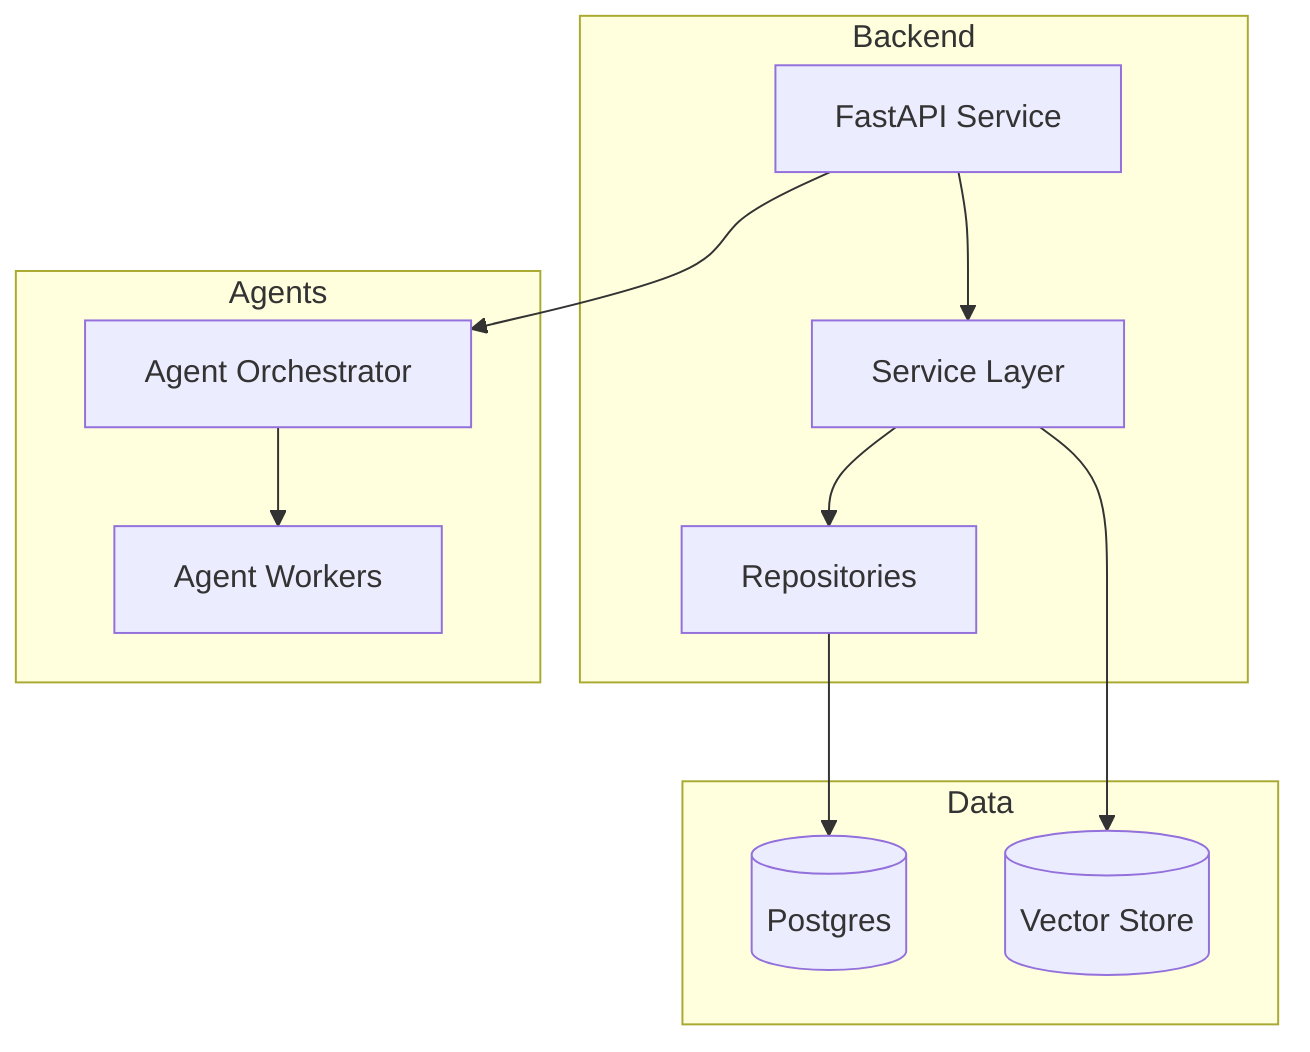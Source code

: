 %% Mermaid component overview (developer view)
%% Canonical source: IMPORTANT/10_canonical/current_state/components_backend.mmd
flowchart TB
  subgraph Backend
    api[FastAPI Service]
    svc[Service Layer]
    repo[Repositories]
  end
  subgraph Data
    db[(Postgres)]
    vectordb[(Vector Store)]
  end
  subgraph Agents
    orch[Agent Orchestrator]
    worker[Agent Workers]
  end
  api --> svc --> repo --> db
  svc --> vectordb
  api --> orch --> worker